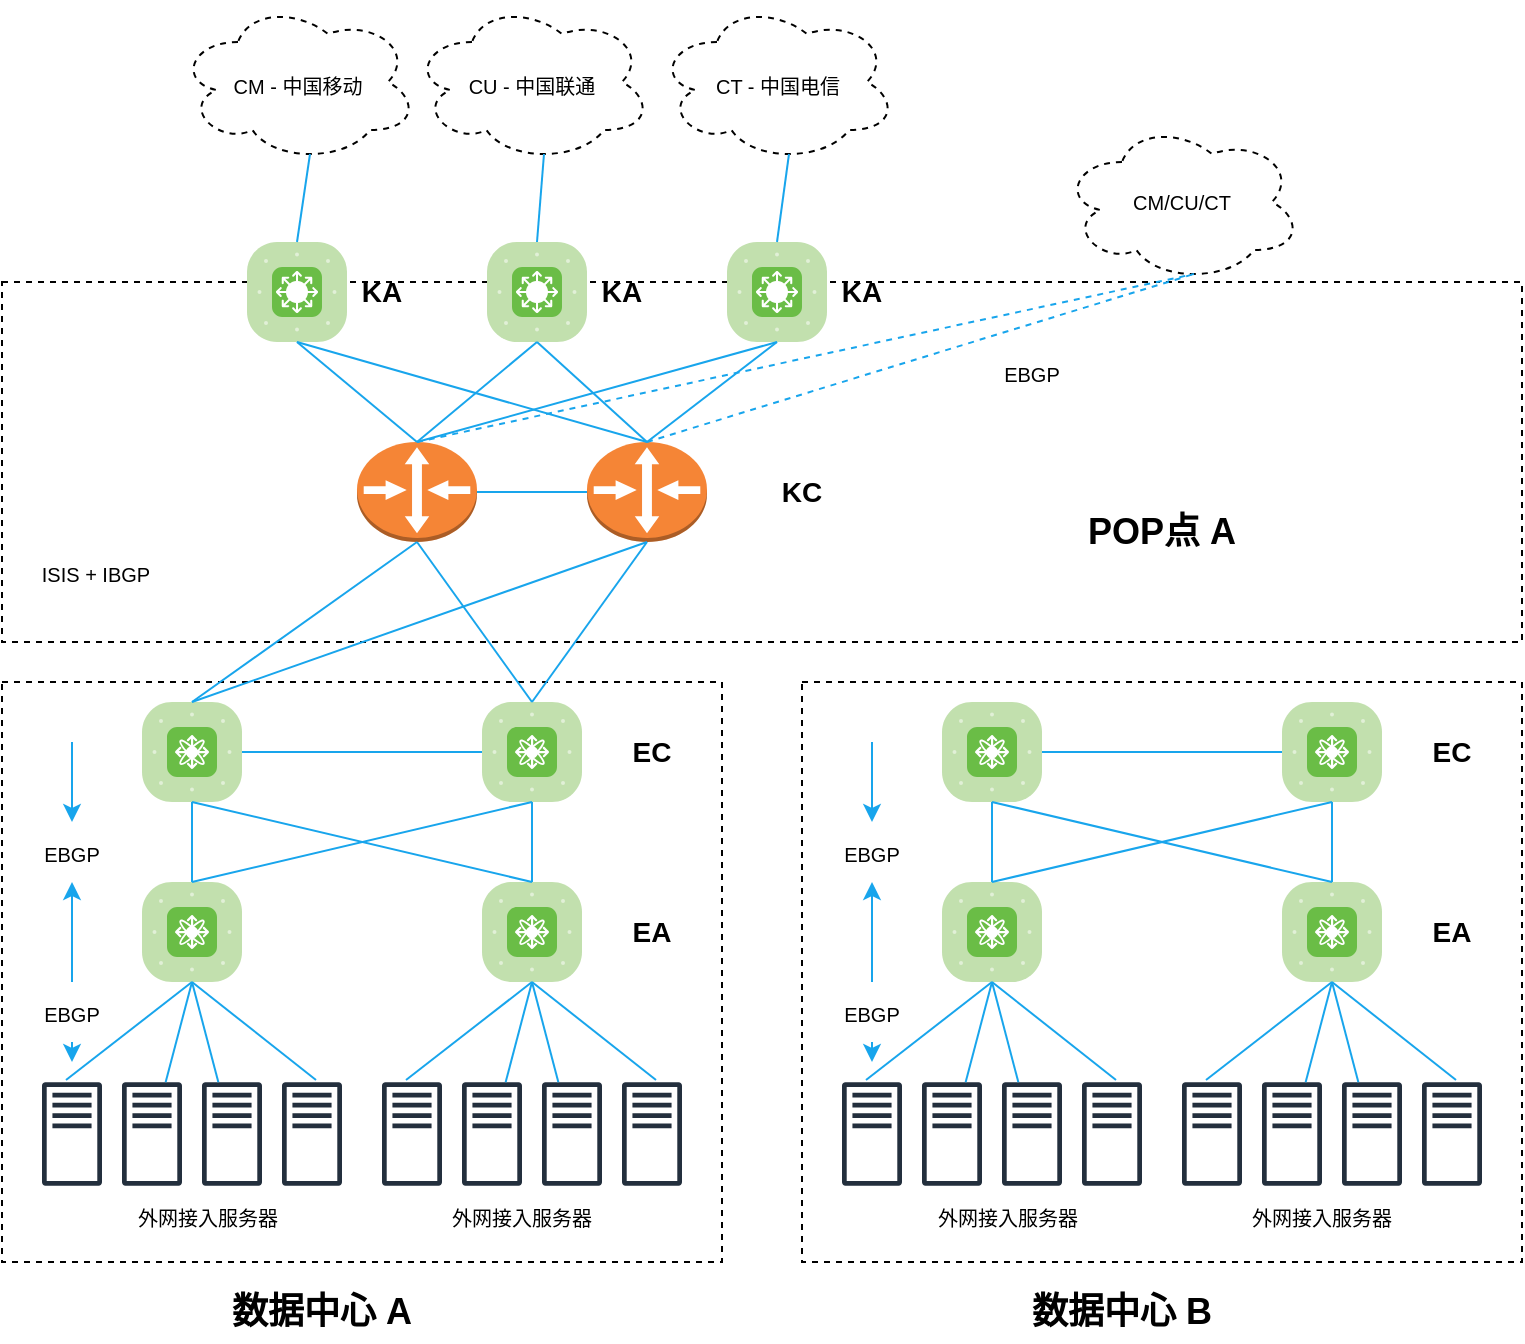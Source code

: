 <mxfile version="20.8.23" type="github">
  <diagram name="Page-1" id="CS2kTnC1TDAq6gJB8Jur">
    <mxGraphModel dx="1306" dy="836" grid="1" gridSize="10" guides="1" tooltips="1" connect="1" arrows="1" fold="1" page="1" pageScale="1" pageWidth="850" pageHeight="1100" math="0" shadow="0">
      <root>
        <mxCell id="0" />
        <mxCell id="1" parent="0" />
        <mxCell id="PsuF3TFHvDe8dG68Cayl-110" value="" style="rounded=0;whiteSpace=wrap;html=1;dashed=1;fontSize=18;" vertex="1" parent="1">
          <mxGeometry x="40" y="270" width="760" height="180" as="geometry" />
        </mxCell>
        <mxCell id="PsuF3TFHvDe8dG68Cayl-43" value="" style="rounded=0;whiteSpace=wrap;html=1;fontSize=14;dashed=1;" vertex="1" parent="1">
          <mxGeometry x="40" y="470" width="360" height="290" as="geometry" />
        </mxCell>
        <mxCell id="PsuF3TFHvDe8dG68Cayl-8" style="edgeStyle=orthogonalEdgeStyle;rounded=1;orthogonalLoop=1;jettySize=auto;html=1;exitX=0.5;exitY=1;exitDx=0;exitDy=0;strokeColor=#18a5ec;startArrow=none;startFill=0;endArrow=none;endFill=0;" edge="1" parent="1">
          <mxGeometry relative="1" as="geometry">
            <mxPoint x="140" y="610" as="sourcePoint" />
            <mxPoint x="140" y="610" as="targetPoint" />
          </mxGeometry>
        </mxCell>
        <mxCell id="PsuF3TFHvDe8dG68Cayl-11" value="" style="sketch=0;outlineConnect=0;fontColor=#232F3E;gradientColor=none;fillColor=#232F3D;strokeColor=none;dashed=0;verticalLabelPosition=bottom;verticalAlign=top;align=center;html=1;fontSize=12;fontStyle=0;aspect=fixed;pointerEvents=1;shape=mxgraph.aws4.traditional_server;" vertex="1" parent="1">
          <mxGeometry x="60" y="670" width="30" height="52" as="geometry" />
        </mxCell>
        <mxCell id="PsuF3TFHvDe8dG68Cayl-13" value="" style="sketch=0;outlineConnect=0;fontColor=#232F3E;gradientColor=none;fillColor=#232F3D;strokeColor=none;dashed=0;verticalLabelPosition=bottom;verticalAlign=top;align=center;html=1;fontSize=12;fontStyle=0;aspect=fixed;pointerEvents=1;shape=mxgraph.aws4.traditional_server;" vertex="1" parent="1">
          <mxGeometry x="100" y="670" width="30" height="52" as="geometry" />
        </mxCell>
        <mxCell id="PsuF3TFHvDe8dG68Cayl-16" value="" style="sketch=0;outlineConnect=0;fontColor=#232F3E;gradientColor=none;fillColor=#232F3D;strokeColor=none;dashed=0;verticalLabelPosition=bottom;verticalAlign=top;align=center;html=1;fontSize=12;fontStyle=0;aspect=fixed;pointerEvents=1;shape=mxgraph.aws4.traditional_server;" vertex="1" parent="1">
          <mxGeometry x="140" y="670" width="30" height="52" as="geometry" />
        </mxCell>
        <mxCell id="PsuF3TFHvDe8dG68Cayl-17" value="" style="sketch=0;outlineConnect=0;fontColor=#232F3E;gradientColor=none;fillColor=#232F3D;strokeColor=none;dashed=0;verticalLabelPosition=bottom;verticalAlign=top;align=center;html=1;fontSize=12;fontStyle=0;aspect=fixed;pointerEvents=1;shape=mxgraph.aws4.traditional_server;" vertex="1" parent="1">
          <mxGeometry x="180" y="670" width="30" height="52" as="geometry" />
        </mxCell>
        <mxCell id="PsuF3TFHvDe8dG68Cayl-18" value="" style="verticalLabelPosition=bottom;sketch=0;html=1;fillColor=#6ABD46;strokeColor=#ffffff;verticalAlign=top;align=center;points=[[0.085,0.085,0],[0.915,0.085,0],[0.915,0.915,0],[0.085,0.915,0],[0.25,0,0],[0.5,0,0],[0.75,0,0],[1,0.25,0],[1,0.5,0],[1,0.75,0],[0.75,1,0],[0.5,1,0],[0.25,1,0],[0,0.75,0],[0,0.5,0],[0,0.25,0]];pointerEvents=1;shape=mxgraph.cisco_safe.compositeIcon;bgIcon=mxgraph.cisco_safe.architecture.generic_appliance;resIcon=mxgraph.cisco_safe.architecture.fabric_switch;" vertex="1" parent="1">
          <mxGeometry x="110" y="570" width="50" height="50" as="geometry" />
        </mxCell>
        <mxCell id="PsuF3TFHvDe8dG68Cayl-20" value="" style="endArrow=none;html=1;rounded=0;strokeColor=#18a5ec;entryX=0.5;entryY=1;entryDx=0;entryDy=0;entryPerimeter=0;" edge="1" parent="1" source="PsuF3TFHvDe8dG68Cayl-13" target="PsuF3TFHvDe8dG68Cayl-18">
          <mxGeometry width="50" height="50" relative="1" as="geometry">
            <mxPoint x="70" y="990" as="sourcePoint" />
            <mxPoint x="120" y="940" as="targetPoint" />
          </mxGeometry>
        </mxCell>
        <mxCell id="PsuF3TFHvDe8dG68Cayl-21" value="" style="endArrow=none;html=1;rounded=0;strokeColor=#18a5ec;entryX=0.5;entryY=1;entryDx=0;entryDy=0;entryPerimeter=0;exitX=0.4;exitY=-0.021;exitDx=0;exitDy=0;exitPerimeter=0;" edge="1" parent="1" source="PsuF3TFHvDe8dG68Cayl-11" target="PsuF3TFHvDe8dG68Cayl-18">
          <mxGeometry width="50" height="50" relative="1" as="geometry">
            <mxPoint x="392" y="710" as="sourcePoint" />
            <mxPoint x="405" y="660" as="targetPoint" />
          </mxGeometry>
        </mxCell>
        <mxCell id="PsuF3TFHvDe8dG68Cayl-22" value="" style="endArrow=none;html=1;rounded=0;strokeColor=#18a5ec;entryX=0.5;entryY=1;entryDx=0;entryDy=0;entryPerimeter=0;" edge="1" parent="1" source="PsuF3TFHvDe8dG68Cayl-16" target="PsuF3TFHvDe8dG68Cayl-18">
          <mxGeometry width="50" height="50" relative="1" as="geometry">
            <mxPoint x="530" y="740" as="sourcePoint" />
            <mxPoint x="543" y="690" as="targetPoint" />
          </mxGeometry>
        </mxCell>
        <mxCell id="PsuF3TFHvDe8dG68Cayl-23" value="" style="endArrow=none;html=1;rounded=0;strokeColor=#18a5ec;entryX=0.5;entryY=1;entryDx=0;entryDy=0;entryPerimeter=0;exitX=0.567;exitY=-0.021;exitDx=0;exitDy=0;exitPerimeter=0;" edge="1" parent="1" source="PsuF3TFHvDe8dG68Cayl-17" target="PsuF3TFHvDe8dG68Cayl-18">
          <mxGeometry width="50" height="50" relative="1" as="geometry">
            <mxPoint x="590" y="772" as="sourcePoint" />
            <mxPoint x="603" y="722" as="targetPoint" />
          </mxGeometry>
        </mxCell>
        <mxCell id="PsuF3TFHvDe8dG68Cayl-24" style="edgeStyle=orthogonalEdgeStyle;rounded=1;orthogonalLoop=1;jettySize=auto;html=1;exitX=0.5;exitY=1;exitDx=0;exitDy=0;strokeColor=#18a5ec;startArrow=none;startFill=0;endArrow=none;endFill=0;" edge="1" parent="1">
          <mxGeometry relative="1" as="geometry">
            <mxPoint x="310" y="610" as="sourcePoint" />
            <mxPoint x="310" y="610" as="targetPoint" />
          </mxGeometry>
        </mxCell>
        <mxCell id="PsuF3TFHvDe8dG68Cayl-25" value="" style="sketch=0;outlineConnect=0;fontColor=#232F3E;gradientColor=none;fillColor=#232F3D;strokeColor=none;dashed=0;verticalLabelPosition=bottom;verticalAlign=top;align=center;html=1;fontSize=12;fontStyle=0;aspect=fixed;pointerEvents=1;shape=mxgraph.aws4.traditional_server;" vertex="1" parent="1">
          <mxGeometry x="230" y="670" width="30" height="52" as="geometry" />
        </mxCell>
        <mxCell id="PsuF3TFHvDe8dG68Cayl-26" value="" style="sketch=0;outlineConnect=0;fontColor=#232F3E;gradientColor=none;fillColor=#232F3D;strokeColor=none;dashed=0;verticalLabelPosition=bottom;verticalAlign=top;align=center;html=1;fontSize=12;fontStyle=0;aspect=fixed;pointerEvents=1;shape=mxgraph.aws4.traditional_server;" vertex="1" parent="1">
          <mxGeometry x="270" y="670" width="30" height="52" as="geometry" />
        </mxCell>
        <mxCell id="PsuF3TFHvDe8dG68Cayl-27" value="" style="sketch=0;outlineConnect=0;fontColor=#232F3E;gradientColor=none;fillColor=#232F3D;strokeColor=none;dashed=0;verticalLabelPosition=bottom;verticalAlign=top;align=center;html=1;fontSize=12;fontStyle=0;aspect=fixed;pointerEvents=1;shape=mxgraph.aws4.traditional_server;" vertex="1" parent="1">
          <mxGeometry x="310" y="670" width="30" height="52" as="geometry" />
        </mxCell>
        <mxCell id="PsuF3TFHvDe8dG68Cayl-28" value="" style="sketch=0;outlineConnect=0;fontColor=#232F3E;gradientColor=none;fillColor=#232F3D;strokeColor=none;dashed=0;verticalLabelPosition=bottom;verticalAlign=top;align=center;html=1;fontSize=12;fontStyle=0;aspect=fixed;pointerEvents=1;shape=mxgraph.aws4.traditional_server;" vertex="1" parent="1">
          <mxGeometry x="350" y="670" width="30" height="52" as="geometry" />
        </mxCell>
        <mxCell id="PsuF3TFHvDe8dG68Cayl-29" value="" style="verticalLabelPosition=bottom;sketch=0;html=1;fillColor=#6ABD46;strokeColor=#ffffff;verticalAlign=top;align=center;points=[[0.085,0.085,0],[0.915,0.085,0],[0.915,0.915,0],[0.085,0.915,0],[0.25,0,0],[0.5,0,0],[0.75,0,0],[1,0.25,0],[1,0.5,0],[1,0.75,0],[0.75,1,0],[0.5,1,0],[0.25,1,0],[0,0.75,0],[0,0.5,0],[0,0.25,0]];pointerEvents=1;shape=mxgraph.cisco_safe.compositeIcon;bgIcon=mxgraph.cisco_safe.architecture.generic_appliance;resIcon=mxgraph.cisco_safe.architecture.fabric_switch;" vertex="1" parent="1">
          <mxGeometry x="280" y="570" width="50" height="50" as="geometry" />
        </mxCell>
        <mxCell id="PsuF3TFHvDe8dG68Cayl-30" value="" style="endArrow=none;html=1;rounded=0;strokeColor=#18a5ec;entryX=0.5;entryY=1;entryDx=0;entryDy=0;entryPerimeter=0;" edge="1" parent="1" source="PsuF3TFHvDe8dG68Cayl-26" target="PsuF3TFHvDe8dG68Cayl-29">
          <mxGeometry width="50" height="50" relative="1" as="geometry">
            <mxPoint x="240" y="990" as="sourcePoint" />
            <mxPoint x="290" y="940" as="targetPoint" />
          </mxGeometry>
        </mxCell>
        <mxCell id="PsuF3TFHvDe8dG68Cayl-31" value="" style="endArrow=none;html=1;rounded=0;strokeColor=#18a5ec;entryX=0.5;entryY=1;entryDx=0;entryDy=0;entryPerimeter=0;exitX=0.4;exitY=-0.021;exitDx=0;exitDy=0;exitPerimeter=0;" edge="1" parent="1" source="PsuF3TFHvDe8dG68Cayl-25" target="PsuF3TFHvDe8dG68Cayl-29">
          <mxGeometry width="50" height="50" relative="1" as="geometry">
            <mxPoint x="562" y="710" as="sourcePoint" />
            <mxPoint x="575" y="660" as="targetPoint" />
          </mxGeometry>
        </mxCell>
        <mxCell id="PsuF3TFHvDe8dG68Cayl-32" value="" style="endArrow=none;html=1;rounded=0;strokeColor=#18a5ec;entryX=0.5;entryY=1;entryDx=0;entryDy=0;entryPerimeter=0;" edge="1" parent="1" source="PsuF3TFHvDe8dG68Cayl-27" target="PsuF3TFHvDe8dG68Cayl-29">
          <mxGeometry width="50" height="50" relative="1" as="geometry">
            <mxPoint x="700" y="740" as="sourcePoint" />
            <mxPoint x="713" y="690" as="targetPoint" />
          </mxGeometry>
        </mxCell>
        <mxCell id="PsuF3TFHvDe8dG68Cayl-33" value="" style="endArrow=none;html=1;rounded=0;strokeColor=#18a5ec;entryX=0.5;entryY=1;entryDx=0;entryDy=0;entryPerimeter=0;exitX=0.567;exitY=-0.021;exitDx=0;exitDy=0;exitPerimeter=0;" edge="1" parent="1" source="PsuF3TFHvDe8dG68Cayl-28" target="PsuF3TFHvDe8dG68Cayl-29">
          <mxGeometry width="50" height="50" relative="1" as="geometry">
            <mxPoint x="760" y="772" as="sourcePoint" />
            <mxPoint x="773" y="722" as="targetPoint" />
          </mxGeometry>
        </mxCell>
        <mxCell id="PsuF3TFHvDe8dG68Cayl-34" value="&lt;b&gt;&lt;font style=&quot;font-size: 14px;&quot;&gt;EA&lt;/font&gt;&lt;/b&gt;" style="text;html=1;strokeColor=none;fillColor=none;align=center;verticalAlign=middle;whiteSpace=wrap;rounded=0;" vertex="1" parent="1">
          <mxGeometry x="335" y="580" width="60" height="30" as="geometry" />
        </mxCell>
        <mxCell id="PsuF3TFHvDe8dG68Cayl-35" value="" style="verticalLabelPosition=bottom;sketch=0;html=1;fillColor=#6ABD46;strokeColor=#ffffff;verticalAlign=top;align=center;points=[[0.085,0.085,0],[0.915,0.085,0],[0.915,0.915,0],[0.085,0.915,0],[0.25,0,0],[0.5,0,0],[0.75,0,0],[1,0.25,0],[1,0.5,0],[1,0.75,0],[0.75,1,0],[0.5,1,0],[0.25,1,0],[0,0.75,0],[0,0.5,0],[0,0.25,0]];pointerEvents=1;shape=mxgraph.cisco_safe.compositeIcon;bgIcon=mxgraph.cisco_safe.architecture.generic_appliance;resIcon=mxgraph.cisco_safe.architecture.fabric_switch;" vertex="1" parent="1">
          <mxGeometry x="110" y="480" width="50" height="50" as="geometry" />
        </mxCell>
        <mxCell id="PsuF3TFHvDe8dG68Cayl-36" value="" style="verticalLabelPosition=bottom;sketch=0;html=1;fillColor=#6ABD46;strokeColor=#ffffff;verticalAlign=top;align=center;points=[[0.085,0.085,0],[0.915,0.085,0],[0.915,0.915,0],[0.085,0.915,0],[0.25,0,0],[0.5,0,0],[0.75,0,0],[1,0.25,0],[1,0.5,0],[1,0.75,0],[0.75,1,0],[0.5,1,0],[0.25,1,0],[0,0.75,0],[0,0.5,0],[0,0.25,0]];pointerEvents=1;shape=mxgraph.cisco_safe.compositeIcon;bgIcon=mxgraph.cisco_safe.architecture.generic_appliance;resIcon=mxgraph.cisco_safe.architecture.fabric_switch;" vertex="1" parent="1">
          <mxGeometry x="280" y="480" width="50" height="50" as="geometry" />
        </mxCell>
        <mxCell id="PsuF3TFHvDe8dG68Cayl-37" value="&lt;b&gt;&lt;font style=&quot;font-size: 14px;&quot;&gt;EC&lt;/font&gt;&lt;/b&gt;" style="text;html=1;strokeColor=none;fillColor=none;align=center;verticalAlign=middle;whiteSpace=wrap;rounded=0;" vertex="1" parent="1">
          <mxGeometry x="335" y="490" width="60" height="30" as="geometry" />
        </mxCell>
        <mxCell id="PsuF3TFHvDe8dG68Cayl-38" value="" style="endArrow=none;html=1;rounded=0;strokeColor=#18a5ec;entryX=0.5;entryY=1;entryDx=0;entryDy=0;entryPerimeter=0;exitX=0.5;exitY=0;exitDx=0;exitDy=0;exitPerimeter=0;" edge="1" parent="1" source="PsuF3TFHvDe8dG68Cayl-29" target="PsuF3TFHvDe8dG68Cayl-35">
          <mxGeometry width="50" height="50" relative="1" as="geometry">
            <mxPoint x="280" y="1019" as="sourcePoint" />
            <mxPoint x="343" y="970" as="targetPoint" />
          </mxGeometry>
        </mxCell>
        <mxCell id="PsuF3TFHvDe8dG68Cayl-39" value="" style="endArrow=none;html=1;rounded=0;strokeColor=#18a5ec;entryX=0.5;entryY=1;entryDx=0;entryDy=0;entryPerimeter=0;exitX=0.5;exitY=0;exitDx=0;exitDy=0;exitPerimeter=0;" edge="1" parent="1" source="PsuF3TFHvDe8dG68Cayl-18" target="PsuF3TFHvDe8dG68Cayl-35">
          <mxGeometry width="50" height="50" relative="1" as="geometry">
            <mxPoint x="290" y="1029" as="sourcePoint" />
            <mxPoint x="353" y="980" as="targetPoint" />
          </mxGeometry>
        </mxCell>
        <mxCell id="PsuF3TFHvDe8dG68Cayl-40" value="" style="endArrow=none;html=1;rounded=0;strokeColor=#18a5ec;entryX=0.5;entryY=1;entryDx=0;entryDy=0;entryPerimeter=0;exitX=0.5;exitY=0;exitDx=0;exitDy=0;exitPerimeter=0;" edge="1" parent="1" source="PsuF3TFHvDe8dG68Cayl-18" target="PsuF3TFHvDe8dG68Cayl-36">
          <mxGeometry width="50" height="50" relative="1" as="geometry">
            <mxPoint x="300" y="1039" as="sourcePoint" />
            <mxPoint x="363" y="990" as="targetPoint" />
          </mxGeometry>
        </mxCell>
        <mxCell id="PsuF3TFHvDe8dG68Cayl-41" value="" style="endArrow=none;html=1;rounded=0;strokeColor=#18a5ec;entryX=0.5;entryY=1;entryDx=0;entryDy=0;entryPerimeter=0;" edge="1" parent="1" target="PsuF3TFHvDe8dG68Cayl-36">
          <mxGeometry width="50" height="50" relative="1" as="geometry">
            <mxPoint x="305" y="570" as="sourcePoint" />
            <mxPoint x="373" y="1000" as="targetPoint" />
          </mxGeometry>
        </mxCell>
        <mxCell id="PsuF3TFHvDe8dG68Cayl-42" value="" style="endArrow=none;html=1;rounded=0;strokeColor=#18a5ec;entryX=1;entryY=0.5;entryDx=0;entryDy=0;entryPerimeter=0;exitX=0;exitY=0.5;exitDx=0;exitDy=0;exitPerimeter=0;" edge="1" parent="1" source="PsuF3TFHvDe8dG68Cayl-36" target="PsuF3TFHvDe8dG68Cayl-35">
          <mxGeometry width="50" height="50" relative="1" as="geometry">
            <mxPoint x="320" y="1059" as="sourcePoint" />
            <mxPoint x="383" y="1010" as="targetPoint" />
          </mxGeometry>
        </mxCell>
        <mxCell id="PsuF3TFHvDe8dG68Cayl-44" value="&lt;font style=&quot;font-size: 10px;&quot;&gt;EBGP&lt;/font&gt;" style="text;html=1;strokeColor=none;fillColor=none;align=center;verticalAlign=middle;whiteSpace=wrap;rounded=0;fontSize=14;" vertex="1" parent="1">
          <mxGeometry x="50" y="620" width="50" height="30" as="geometry" />
        </mxCell>
        <mxCell id="PsuF3TFHvDe8dG68Cayl-45" value="&lt;font style=&quot;font-size: 10px;&quot;&gt;EBGP&lt;/font&gt;" style="text;html=1;strokeColor=none;fillColor=none;align=center;verticalAlign=middle;whiteSpace=wrap;rounded=0;fontSize=14;" vertex="1" parent="1">
          <mxGeometry x="50" y="540" width="50" height="30" as="geometry" />
        </mxCell>
        <mxCell id="PsuF3TFHvDe8dG68Cayl-46" value="" style="endArrow=classic;html=1;rounded=0;strokeColor=#18a5ec;fontSize=10;entryX=0.5;entryY=1;entryDx=0;entryDy=0;exitX=0.5;exitY=0;exitDx=0;exitDy=0;" edge="1" parent="1" source="PsuF3TFHvDe8dG68Cayl-44" target="PsuF3TFHvDe8dG68Cayl-45">
          <mxGeometry width="50" height="50" relative="1" as="geometry">
            <mxPoint x="75" y="610" as="sourcePoint" />
            <mxPoint x="120" y="960" as="targetPoint" />
          </mxGeometry>
        </mxCell>
        <mxCell id="PsuF3TFHvDe8dG68Cayl-47" value="" style="endArrow=classic;html=1;rounded=0;strokeColor=#18a5ec;fontSize=10;entryX=0.5;entryY=0;entryDx=0;entryDy=0;" edge="1" parent="1" target="PsuF3TFHvDe8dG68Cayl-45">
          <mxGeometry width="50" height="50" relative="1" as="geometry">
            <mxPoint x="75" y="500" as="sourcePoint" />
            <mxPoint x="230" y="970" as="targetPoint" />
          </mxGeometry>
        </mxCell>
        <mxCell id="PsuF3TFHvDe8dG68Cayl-48" value="" style="endArrow=classic;html=1;rounded=0;strokeColor=#18a5ec;fontSize=10;exitX=0.5;exitY=1;exitDx=0;exitDy=0;" edge="1" parent="1" source="PsuF3TFHvDe8dG68Cayl-44">
          <mxGeometry width="50" height="50" relative="1" as="geometry">
            <mxPoint x="70" y="1060" as="sourcePoint" />
            <mxPoint x="75" y="660" as="targetPoint" />
          </mxGeometry>
        </mxCell>
        <mxCell id="PsuF3TFHvDe8dG68Cayl-50" value="&lt;b&gt;&lt;font style=&quot;font-size: 18px;&quot;&gt;数据中心 A&lt;/font&gt;&lt;/b&gt;" style="text;html=1;strokeColor=none;fillColor=none;align=center;verticalAlign=middle;whiteSpace=wrap;rounded=0;fontSize=10;" vertex="1" parent="1">
          <mxGeometry x="130" y="770" width="140" height="30" as="geometry" />
        </mxCell>
        <mxCell id="PsuF3TFHvDe8dG68Cayl-51" value="&lt;span style=&quot;font-size: 10px;&quot;&gt;外网接入服务器&lt;/span&gt;" style="text;html=1;strokeColor=none;fillColor=none;align=center;verticalAlign=middle;whiteSpace=wrap;rounded=0;fontSize=14;" vertex="1" parent="1">
          <mxGeometry x="102.5" y="722" width="80" height="30" as="geometry" />
        </mxCell>
        <mxCell id="PsuF3TFHvDe8dG68Cayl-52" value="&lt;span style=&quot;font-size: 10px;&quot;&gt;外网接入服务器&lt;/span&gt;" style="text;html=1;strokeColor=none;fillColor=none;align=center;verticalAlign=middle;whiteSpace=wrap;rounded=0;fontSize=14;" vertex="1" parent="1">
          <mxGeometry x="260" y="722" width="80" height="30" as="geometry" />
        </mxCell>
        <mxCell id="PsuF3TFHvDe8dG68Cayl-53" value="" style="rounded=0;whiteSpace=wrap;html=1;fontSize=14;dashed=1;" vertex="1" parent="1">
          <mxGeometry x="440" y="470" width="360" height="290" as="geometry" />
        </mxCell>
        <mxCell id="PsuF3TFHvDe8dG68Cayl-54" style="edgeStyle=orthogonalEdgeStyle;rounded=1;orthogonalLoop=1;jettySize=auto;html=1;exitX=0.5;exitY=1;exitDx=0;exitDy=0;strokeColor=#18a5ec;startArrow=none;startFill=0;endArrow=none;endFill=0;" edge="1" parent="1">
          <mxGeometry relative="1" as="geometry">
            <mxPoint x="540" y="610" as="sourcePoint" />
            <mxPoint x="540" y="610" as="targetPoint" />
          </mxGeometry>
        </mxCell>
        <mxCell id="PsuF3TFHvDe8dG68Cayl-55" value="" style="sketch=0;outlineConnect=0;fontColor=#232F3E;gradientColor=none;fillColor=#232F3D;strokeColor=none;dashed=0;verticalLabelPosition=bottom;verticalAlign=top;align=center;html=1;fontSize=12;fontStyle=0;aspect=fixed;pointerEvents=1;shape=mxgraph.aws4.traditional_server;" vertex="1" parent="1">
          <mxGeometry x="460" y="670" width="30" height="52" as="geometry" />
        </mxCell>
        <mxCell id="PsuF3TFHvDe8dG68Cayl-56" value="" style="sketch=0;outlineConnect=0;fontColor=#232F3E;gradientColor=none;fillColor=#232F3D;strokeColor=none;dashed=0;verticalLabelPosition=bottom;verticalAlign=top;align=center;html=1;fontSize=12;fontStyle=0;aspect=fixed;pointerEvents=1;shape=mxgraph.aws4.traditional_server;" vertex="1" parent="1">
          <mxGeometry x="500" y="670" width="30" height="52" as="geometry" />
        </mxCell>
        <mxCell id="PsuF3TFHvDe8dG68Cayl-57" value="" style="sketch=0;outlineConnect=0;fontColor=#232F3E;gradientColor=none;fillColor=#232F3D;strokeColor=none;dashed=0;verticalLabelPosition=bottom;verticalAlign=top;align=center;html=1;fontSize=12;fontStyle=0;aspect=fixed;pointerEvents=1;shape=mxgraph.aws4.traditional_server;" vertex="1" parent="1">
          <mxGeometry x="540" y="670" width="30" height="52" as="geometry" />
        </mxCell>
        <mxCell id="PsuF3TFHvDe8dG68Cayl-58" value="" style="sketch=0;outlineConnect=0;fontColor=#232F3E;gradientColor=none;fillColor=#232F3D;strokeColor=none;dashed=0;verticalLabelPosition=bottom;verticalAlign=top;align=center;html=1;fontSize=12;fontStyle=0;aspect=fixed;pointerEvents=1;shape=mxgraph.aws4.traditional_server;" vertex="1" parent="1">
          <mxGeometry x="580" y="670" width="30" height="52" as="geometry" />
        </mxCell>
        <mxCell id="PsuF3TFHvDe8dG68Cayl-59" value="" style="verticalLabelPosition=bottom;sketch=0;html=1;fillColor=#6ABD46;strokeColor=#ffffff;verticalAlign=top;align=center;points=[[0.085,0.085,0],[0.915,0.085,0],[0.915,0.915,0],[0.085,0.915,0],[0.25,0,0],[0.5,0,0],[0.75,0,0],[1,0.25,0],[1,0.5,0],[1,0.75,0],[0.75,1,0],[0.5,1,0],[0.25,1,0],[0,0.75,0],[0,0.5,0],[0,0.25,0]];pointerEvents=1;shape=mxgraph.cisco_safe.compositeIcon;bgIcon=mxgraph.cisco_safe.architecture.generic_appliance;resIcon=mxgraph.cisco_safe.architecture.fabric_switch;" vertex="1" parent="1">
          <mxGeometry x="510" y="570" width="50" height="50" as="geometry" />
        </mxCell>
        <mxCell id="PsuF3TFHvDe8dG68Cayl-60" value="" style="endArrow=none;html=1;rounded=0;strokeColor=#18a5ec;entryX=0.5;entryY=1;entryDx=0;entryDy=0;entryPerimeter=0;" edge="1" parent="1" source="PsuF3TFHvDe8dG68Cayl-56" target="PsuF3TFHvDe8dG68Cayl-59">
          <mxGeometry width="50" height="50" relative="1" as="geometry">
            <mxPoint x="470" y="990" as="sourcePoint" />
            <mxPoint x="520" y="940" as="targetPoint" />
          </mxGeometry>
        </mxCell>
        <mxCell id="PsuF3TFHvDe8dG68Cayl-61" value="" style="endArrow=none;html=1;rounded=0;strokeColor=#18a5ec;entryX=0.5;entryY=1;entryDx=0;entryDy=0;entryPerimeter=0;exitX=0.4;exitY=-0.021;exitDx=0;exitDy=0;exitPerimeter=0;" edge="1" parent="1" source="PsuF3TFHvDe8dG68Cayl-55" target="PsuF3TFHvDe8dG68Cayl-59">
          <mxGeometry width="50" height="50" relative="1" as="geometry">
            <mxPoint x="792" y="710" as="sourcePoint" />
            <mxPoint x="805" y="660" as="targetPoint" />
          </mxGeometry>
        </mxCell>
        <mxCell id="PsuF3TFHvDe8dG68Cayl-62" value="" style="endArrow=none;html=1;rounded=0;strokeColor=#18a5ec;entryX=0.5;entryY=1;entryDx=0;entryDy=0;entryPerimeter=0;" edge="1" parent="1" source="PsuF3TFHvDe8dG68Cayl-57" target="PsuF3TFHvDe8dG68Cayl-59">
          <mxGeometry width="50" height="50" relative="1" as="geometry">
            <mxPoint x="930" y="740" as="sourcePoint" />
            <mxPoint x="943" y="690" as="targetPoint" />
          </mxGeometry>
        </mxCell>
        <mxCell id="PsuF3TFHvDe8dG68Cayl-63" value="" style="endArrow=none;html=1;rounded=0;strokeColor=#18a5ec;entryX=0.5;entryY=1;entryDx=0;entryDy=0;entryPerimeter=0;exitX=0.567;exitY=-0.021;exitDx=0;exitDy=0;exitPerimeter=0;" edge="1" parent="1" source="PsuF3TFHvDe8dG68Cayl-58" target="PsuF3TFHvDe8dG68Cayl-59">
          <mxGeometry width="50" height="50" relative="1" as="geometry">
            <mxPoint x="990" y="772" as="sourcePoint" />
            <mxPoint x="1003" y="722" as="targetPoint" />
          </mxGeometry>
        </mxCell>
        <mxCell id="PsuF3TFHvDe8dG68Cayl-64" style="edgeStyle=orthogonalEdgeStyle;rounded=1;orthogonalLoop=1;jettySize=auto;html=1;exitX=0.5;exitY=1;exitDx=0;exitDy=0;strokeColor=#18a5ec;startArrow=none;startFill=0;endArrow=none;endFill=0;" edge="1" parent="1">
          <mxGeometry relative="1" as="geometry">
            <mxPoint x="710" y="610" as="sourcePoint" />
            <mxPoint x="710" y="610" as="targetPoint" />
          </mxGeometry>
        </mxCell>
        <mxCell id="PsuF3TFHvDe8dG68Cayl-65" value="" style="sketch=0;outlineConnect=0;fontColor=#232F3E;gradientColor=none;fillColor=#232F3D;strokeColor=none;dashed=0;verticalLabelPosition=bottom;verticalAlign=top;align=center;html=1;fontSize=12;fontStyle=0;aspect=fixed;pointerEvents=1;shape=mxgraph.aws4.traditional_server;" vertex="1" parent="1">
          <mxGeometry x="630" y="670" width="30" height="52" as="geometry" />
        </mxCell>
        <mxCell id="PsuF3TFHvDe8dG68Cayl-66" value="" style="sketch=0;outlineConnect=0;fontColor=#232F3E;gradientColor=none;fillColor=#232F3D;strokeColor=none;dashed=0;verticalLabelPosition=bottom;verticalAlign=top;align=center;html=1;fontSize=12;fontStyle=0;aspect=fixed;pointerEvents=1;shape=mxgraph.aws4.traditional_server;" vertex="1" parent="1">
          <mxGeometry x="670" y="670" width="30" height="52" as="geometry" />
        </mxCell>
        <mxCell id="PsuF3TFHvDe8dG68Cayl-67" value="" style="sketch=0;outlineConnect=0;fontColor=#232F3E;gradientColor=none;fillColor=#232F3D;strokeColor=none;dashed=0;verticalLabelPosition=bottom;verticalAlign=top;align=center;html=1;fontSize=12;fontStyle=0;aspect=fixed;pointerEvents=1;shape=mxgraph.aws4.traditional_server;" vertex="1" parent="1">
          <mxGeometry x="710" y="670" width="30" height="52" as="geometry" />
        </mxCell>
        <mxCell id="PsuF3TFHvDe8dG68Cayl-68" value="" style="sketch=0;outlineConnect=0;fontColor=#232F3E;gradientColor=none;fillColor=#232F3D;strokeColor=none;dashed=0;verticalLabelPosition=bottom;verticalAlign=top;align=center;html=1;fontSize=12;fontStyle=0;aspect=fixed;pointerEvents=1;shape=mxgraph.aws4.traditional_server;" vertex="1" parent="1">
          <mxGeometry x="750" y="670" width="30" height="52" as="geometry" />
        </mxCell>
        <mxCell id="PsuF3TFHvDe8dG68Cayl-69" value="" style="verticalLabelPosition=bottom;sketch=0;html=1;fillColor=#6ABD46;strokeColor=#ffffff;verticalAlign=top;align=center;points=[[0.085,0.085,0],[0.915,0.085,0],[0.915,0.915,0],[0.085,0.915,0],[0.25,0,0],[0.5,0,0],[0.75,0,0],[1,0.25,0],[1,0.5,0],[1,0.75,0],[0.75,1,0],[0.5,1,0],[0.25,1,0],[0,0.75,0],[0,0.5,0],[0,0.25,0]];pointerEvents=1;shape=mxgraph.cisco_safe.compositeIcon;bgIcon=mxgraph.cisco_safe.architecture.generic_appliance;resIcon=mxgraph.cisco_safe.architecture.fabric_switch;" vertex="1" parent="1">
          <mxGeometry x="680" y="570" width="50" height="50" as="geometry" />
        </mxCell>
        <mxCell id="PsuF3TFHvDe8dG68Cayl-70" value="" style="endArrow=none;html=1;rounded=0;strokeColor=#18a5ec;entryX=0.5;entryY=1;entryDx=0;entryDy=0;entryPerimeter=0;" edge="1" parent="1" source="PsuF3TFHvDe8dG68Cayl-66" target="PsuF3TFHvDe8dG68Cayl-69">
          <mxGeometry width="50" height="50" relative="1" as="geometry">
            <mxPoint x="640" y="990" as="sourcePoint" />
            <mxPoint x="690" y="940" as="targetPoint" />
          </mxGeometry>
        </mxCell>
        <mxCell id="PsuF3TFHvDe8dG68Cayl-71" value="" style="endArrow=none;html=1;rounded=0;strokeColor=#18a5ec;entryX=0.5;entryY=1;entryDx=0;entryDy=0;entryPerimeter=0;exitX=0.4;exitY=-0.021;exitDx=0;exitDy=0;exitPerimeter=0;" edge="1" parent="1" source="PsuF3TFHvDe8dG68Cayl-65" target="PsuF3TFHvDe8dG68Cayl-69">
          <mxGeometry width="50" height="50" relative="1" as="geometry">
            <mxPoint x="962" y="710" as="sourcePoint" />
            <mxPoint x="975" y="660" as="targetPoint" />
          </mxGeometry>
        </mxCell>
        <mxCell id="PsuF3TFHvDe8dG68Cayl-72" value="" style="endArrow=none;html=1;rounded=0;strokeColor=#18a5ec;entryX=0.5;entryY=1;entryDx=0;entryDy=0;entryPerimeter=0;" edge="1" parent="1" source="PsuF3TFHvDe8dG68Cayl-67" target="PsuF3TFHvDe8dG68Cayl-69">
          <mxGeometry width="50" height="50" relative="1" as="geometry">
            <mxPoint x="1100" y="740" as="sourcePoint" />
            <mxPoint x="1113" y="690" as="targetPoint" />
          </mxGeometry>
        </mxCell>
        <mxCell id="PsuF3TFHvDe8dG68Cayl-73" value="" style="endArrow=none;html=1;rounded=0;strokeColor=#18a5ec;entryX=0.5;entryY=1;entryDx=0;entryDy=0;entryPerimeter=0;exitX=0.567;exitY=-0.021;exitDx=0;exitDy=0;exitPerimeter=0;" edge="1" parent="1" source="PsuF3TFHvDe8dG68Cayl-68" target="PsuF3TFHvDe8dG68Cayl-69">
          <mxGeometry width="50" height="50" relative="1" as="geometry">
            <mxPoint x="1160" y="772" as="sourcePoint" />
            <mxPoint x="1173" y="722" as="targetPoint" />
          </mxGeometry>
        </mxCell>
        <mxCell id="PsuF3TFHvDe8dG68Cayl-74" value="&lt;b&gt;&lt;font style=&quot;font-size: 14px;&quot;&gt;EA&lt;/font&gt;&lt;/b&gt;" style="text;html=1;strokeColor=none;fillColor=none;align=center;verticalAlign=middle;whiteSpace=wrap;rounded=0;" vertex="1" parent="1">
          <mxGeometry x="735" y="580" width="60" height="30" as="geometry" />
        </mxCell>
        <mxCell id="PsuF3TFHvDe8dG68Cayl-75" value="" style="verticalLabelPosition=bottom;sketch=0;html=1;fillColor=#6ABD46;strokeColor=#ffffff;verticalAlign=top;align=center;points=[[0.085,0.085,0],[0.915,0.085,0],[0.915,0.915,0],[0.085,0.915,0],[0.25,0,0],[0.5,0,0],[0.75,0,0],[1,0.25,0],[1,0.5,0],[1,0.75,0],[0.75,1,0],[0.5,1,0],[0.25,1,0],[0,0.75,0],[0,0.5,0],[0,0.25,0]];pointerEvents=1;shape=mxgraph.cisco_safe.compositeIcon;bgIcon=mxgraph.cisco_safe.architecture.generic_appliance;resIcon=mxgraph.cisco_safe.architecture.fabric_switch;" vertex="1" parent="1">
          <mxGeometry x="510" y="480" width="50" height="50" as="geometry" />
        </mxCell>
        <mxCell id="PsuF3TFHvDe8dG68Cayl-76" value="" style="verticalLabelPosition=bottom;sketch=0;html=1;fillColor=#6ABD46;strokeColor=#ffffff;verticalAlign=top;align=center;points=[[0.085,0.085,0],[0.915,0.085,0],[0.915,0.915,0],[0.085,0.915,0],[0.25,0,0],[0.5,0,0],[0.75,0,0],[1,0.25,0],[1,0.5,0],[1,0.75,0],[0.75,1,0],[0.5,1,0],[0.25,1,0],[0,0.75,0],[0,0.5,0],[0,0.25,0]];pointerEvents=1;shape=mxgraph.cisco_safe.compositeIcon;bgIcon=mxgraph.cisco_safe.architecture.generic_appliance;resIcon=mxgraph.cisco_safe.architecture.fabric_switch;" vertex="1" parent="1">
          <mxGeometry x="680" y="480" width="50" height="50" as="geometry" />
        </mxCell>
        <mxCell id="PsuF3TFHvDe8dG68Cayl-77" value="&lt;b&gt;&lt;font style=&quot;font-size: 14px;&quot;&gt;EC&lt;/font&gt;&lt;/b&gt;" style="text;html=1;strokeColor=none;fillColor=none;align=center;verticalAlign=middle;whiteSpace=wrap;rounded=0;" vertex="1" parent="1">
          <mxGeometry x="735" y="490" width="60" height="30" as="geometry" />
        </mxCell>
        <mxCell id="PsuF3TFHvDe8dG68Cayl-78" value="" style="endArrow=none;html=1;rounded=0;strokeColor=#18a5ec;entryX=0.5;entryY=1;entryDx=0;entryDy=0;entryPerimeter=0;exitX=0.5;exitY=0;exitDx=0;exitDy=0;exitPerimeter=0;" edge="1" parent="1" source="PsuF3TFHvDe8dG68Cayl-69" target="PsuF3TFHvDe8dG68Cayl-75">
          <mxGeometry width="50" height="50" relative="1" as="geometry">
            <mxPoint x="680" y="1019" as="sourcePoint" />
            <mxPoint x="743" y="970" as="targetPoint" />
          </mxGeometry>
        </mxCell>
        <mxCell id="PsuF3TFHvDe8dG68Cayl-79" value="" style="endArrow=none;html=1;rounded=0;strokeColor=#18a5ec;entryX=0.5;entryY=1;entryDx=0;entryDy=0;entryPerimeter=0;exitX=0.5;exitY=0;exitDx=0;exitDy=0;exitPerimeter=0;" edge="1" parent="1" source="PsuF3TFHvDe8dG68Cayl-59" target="PsuF3TFHvDe8dG68Cayl-75">
          <mxGeometry width="50" height="50" relative="1" as="geometry">
            <mxPoint x="690" y="1029" as="sourcePoint" />
            <mxPoint x="753" y="980" as="targetPoint" />
          </mxGeometry>
        </mxCell>
        <mxCell id="PsuF3TFHvDe8dG68Cayl-80" value="" style="endArrow=none;html=1;rounded=0;strokeColor=#18a5ec;entryX=0.5;entryY=1;entryDx=0;entryDy=0;entryPerimeter=0;exitX=0.5;exitY=0;exitDx=0;exitDy=0;exitPerimeter=0;" edge="1" parent="1" source="PsuF3TFHvDe8dG68Cayl-59" target="PsuF3TFHvDe8dG68Cayl-76">
          <mxGeometry width="50" height="50" relative="1" as="geometry">
            <mxPoint x="700" y="1039" as="sourcePoint" />
            <mxPoint x="763" y="990" as="targetPoint" />
          </mxGeometry>
        </mxCell>
        <mxCell id="PsuF3TFHvDe8dG68Cayl-81" value="" style="endArrow=none;html=1;rounded=0;strokeColor=#18a5ec;entryX=0.5;entryY=1;entryDx=0;entryDy=0;entryPerimeter=0;" edge="1" parent="1" target="PsuF3TFHvDe8dG68Cayl-76">
          <mxGeometry width="50" height="50" relative="1" as="geometry">
            <mxPoint x="705" y="570" as="sourcePoint" />
            <mxPoint x="773" y="1000" as="targetPoint" />
          </mxGeometry>
        </mxCell>
        <mxCell id="PsuF3TFHvDe8dG68Cayl-82" value="" style="endArrow=none;html=1;rounded=0;strokeColor=#18a5ec;entryX=1;entryY=0.5;entryDx=0;entryDy=0;entryPerimeter=0;exitX=0;exitY=0.5;exitDx=0;exitDy=0;exitPerimeter=0;" edge="1" parent="1" source="PsuF3TFHvDe8dG68Cayl-76" target="PsuF3TFHvDe8dG68Cayl-75">
          <mxGeometry width="50" height="50" relative="1" as="geometry">
            <mxPoint x="720" y="1059" as="sourcePoint" />
            <mxPoint x="783" y="1010" as="targetPoint" />
          </mxGeometry>
        </mxCell>
        <mxCell id="PsuF3TFHvDe8dG68Cayl-83" value="&lt;font style=&quot;font-size: 10px;&quot;&gt;EBGP&lt;/font&gt;" style="text;html=1;strokeColor=none;fillColor=none;align=center;verticalAlign=middle;whiteSpace=wrap;rounded=0;fontSize=14;" vertex="1" parent="1">
          <mxGeometry x="450" y="620" width="50" height="30" as="geometry" />
        </mxCell>
        <mxCell id="PsuF3TFHvDe8dG68Cayl-84" value="&lt;font style=&quot;font-size: 10px;&quot;&gt;EBGP&lt;/font&gt;" style="text;html=1;strokeColor=none;fillColor=none;align=center;verticalAlign=middle;whiteSpace=wrap;rounded=0;fontSize=14;" vertex="1" parent="1">
          <mxGeometry x="450" y="540" width="50" height="30" as="geometry" />
        </mxCell>
        <mxCell id="PsuF3TFHvDe8dG68Cayl-85" value="" style="endArrow=classic;html=1;rounded=0;strokeColor=#18a5ec;fontSize=10;entryX=0.5;entryY=1;entryDx=0;entryDy=0;exitX=0.5;exitY=0;exitDx=0;exitDy=0;" edge="1" parent="1" source="PsuF3TFHvDe8dG68Cayl-83" target="PsuF3TFHvDe8dG68Cayl-84">
          <mxGeometry width="50" height="50" relative="1" as="geometry">
            <mxPoint x="475" y="610" as="sourcePoint" />
            <mxPoint x="520" y="960" as="targetPoint" />
          </mxGeometry>
        </mxCell>
        <mxCell id="PsuF3TFHvDe8dG68Cayl-86" value="" style="endArrow=classic;html=1;rounded=0;strokeColor=#18a5ec;fontSize=10;entryX=0.5;entryY=0;entryDx=0;entryDy=0;" edge="1" parent="1" target="PsuF3TFHvDe8dG68Cayl-84">
          <mxGeometry width="50" height="50" relative="1" as="geometry">
            <mxPoint x="475" y="500" as="sourcePoint" />
            <mxPoint x="630" y="970" as="targetPoint" />
          </mxGeometry>
        </mxCell>
        <mxCell id="PsuF3TFHvDe8dG68Cayl-87" value="" style="endArrow=classic;html=1;rounded=0;strokeColor=#18a5ec;fontSize=10;exitX=0.5;exitY=1;exitDx=0;exitDy=0;" edge="1" parent="1" source="PsuF3TFHvDe8dG68Cayl-83">
          <mxGeometry width="50" height="50" relative="1" as="geometry">
            <mxPoint x="470" y="1060" as="sourcePoint" />
            <mxPoint x="475" y="660" as="targetPoint" />
          </mxGeometry>
        </mxCell>
        <mxCell id="PsuF3TFHvDe8dG68Cayl-88" value="&lt;b&gt;&lt;font style=&quot;font-size: 18px;&quot;&gt;数据中心 B&lt;/font&gt;&lt;/b&gt;" style="text;html=1;strokeColor=none;fillColor=none;align=center;verticalAlign=middle;whiteSpace=wrap;rounded=0;fontSize=10;" vertex="1" parent="1">
          <mxGeometry x="530" y="770" width="140" height="30" as="geometry" />
        </mxCell>
        <mxCell id="PsuF3TFHvDe8dG68Cayl-89" value="&lt;span style=&quot;font-size: 10px;&quot;&gt;外网接入服务器&lt;/span&gt;" style="text;html=1;strokeColor=none;fillColor=none;align=center;verticalAlign=middle;whiteSpace=wrap;rounded=0;fontSize=14;" vertex="1" parent="1">
          <mxGeometry x="502.5" y="722" width="80" height="30" as="geometry" />
        </mxCell>
        <mxCell id="PsuF3TFHvDe8dG68Cayl-90" value="&lt;span style=&quot;font-size: 10px;&quot;&gt;外网接入服务器&lt;/span&gt;" style="text;html=1;strokeColor=none;fillColor=none;align=center;verticalAlign=middle;whiteSpace=wrap;rounded=0;fontSize=14;" vertex="1" parent="1">
          <mxGeometry x="660" y="722" width="80" height="30" as="geometry" />
        </mxCell>
        <mxCell id="PsuF3TFHvDe8dG68Cayl-91" value="" style="verticalLabelPosition=bottom;sketch=0;html=1;fillColor=#6ABD46;strokeColor=#ffffff;verticalAlign=top;align=center;points=[[0.085,0.085,0],[0.915,0.085,0],[0.915,0.915,0],[0.085,0.915,0],[0.25,0,0],[0.5,0,0],[0.75,0,0],[1,0.25,0],[1,0.5,0],[1,0.75,0],[0.75,1,0],[0.5,1,0],[0.25,1,0],[0,0.75,0],[0,0.5,0],[0,0.25,0]];pointerEvents=1;shape=mxgraph.cisco_safe.compositeIcon;bgIcon=mxgraph.cisco_safe.architecture.generic_appliance;resIcon=mxgraph.cisco_safe.architecture.l3_switch;rounded=0;dashed=1;fontSize=18;" vertex="1" parent="1">
          <mxGeometry x="162.5" y="250" width="50" height="50" as="geometry" />
        </mxCell>
        <mxCell id="PsuF3TFHvDe8dG68Cayl-92" value="" style="verticalLabelPosition=bottom;sketch=0;html=1;fillColor=#6ABD46;strokeColor=#ffffff;verticalAlign=top;align=center;points=[[0.085,0.085,0],[0.915,0.085,0],[0.915,0.915,0],[0.085,0.915,0],[0.25,0,0],[0.5,0,0],[0.75,0,0],[1,0.25,0],[1,0.5,0],[1,0.75,0],[0.75,1,0],[0.5,1,0],[0.25,1,0],[0,0.75,0],[0,0.5,0],[0,0.25,0]];pointerEvents=1;shape=mxgraph.cisco_safe.compositeIcon;bgIcon=mxgraph.cisco_safe.architecture.generic_appliance;resIcon=mxgraph.cisco_safe.architecture.l3_switch;rounded=0;dashed=1;fontSize=18;" vertex="1" parent="1">
          <mxGeometry x="282.5" y="250" width="50" height="50" as="geometry" />
        </mxCell>
        <mxCell id="PsuF3TFHvDe8dG68Cayl-93" value="" style="verticalLabelPosition=bottom;sketch=0;html=1;fillColor=#6ABD46;strokeColor=#ffffff;verticalAlign=top;align=center;points=[[0.085,0.085,0],[0.915,0.085,0],[0.915,0.915,0],[0.085,0.915,0],[0.25,0,0],[0.5,0,0],[0.75,0,0],[1,0.25,0],[1,0.5,0],[1,0.75,0],[0.75,1,0],[0.5,1,0],[0.25,1,0],[0,0.75,0],[0,0.5,0],[0,0.25,0]];pointerEvents=1;shape=mxgraph.cisco_safe.compositeIcon;bgIcon=mxgraph.cisco_safe.architecture.generic_appliance;resIcon=mxgraph.cisco_safe.architecture.l3_switch;rounded=0;dashed=1;fontSize=18;" vertex="1" parent="1">
          <mxGeometry x="402.5" y="250" width="50" height="50" as="geometry" />
        </mxCell>
        <mxCell id="PsuF3TFHvDe8dG68Cayl-94" value="&lt;b&gt;&lt;font style=&quot;font-size: 14px;&quot;&gt;KA&lt;/font&gt;&lt;/b&gt;" style="text;html=1;strokeColor=none;fillColor=none;align=center;verticalAlign=middle;whiteSpace=wrap;rounded=0;" vertex="1" parent="1">
          <mxGeometry x="200" y="260" width="60" height="30" as="geometry" />
        </mxCell>
        <mxCell id="PsuF3TFHvDe8dG68Cayl-95" value="&lt;b&gt;&lt;font style=&quot;font-size: 14px;&quot;&gt;KA&lt;/font&gt;&lt;/b&gt;" style="text;html=1;strokeColor=none;fillColor=none;align=center;verticalAlign=middle;whiteSpace=wrap;rounded=0;" vertex="1" parent="1">
          <mxGeometry x="320" y="260" width="60" height="30" as="geometry" />
        </mxCell>
        <mxCell id="PsuF3TFHvDe8dG68Cayl-96" value="&lt;b&gt;&lt;font style=&quot;font-size: 14px;&quot;&gt;KA&lt;/font&gt;&lt;/b&gt;" style="text;html=1;strokeColor=none;fillColor=none;align=center;verticalAlign=middle;whiteSpace=wrap;rounded=0;" vertex="1" parent="1">
          <mxGeometry x="440" y="260" width="60" height="30" as="geometry" />
        </mxCell>
        <mxCell id="PsuF3TFHvDe8dG68Cayl-97" value="" style="outlineConnect=0;dashed=0;verticalLabelPosition=bottom;verticalAlign=top;align=center;html=1;shape=mxgraph.aws3.router;fillColor=#F58536;gradientColor=none;rounded=0;fontSize=18;" vertex="1" parent="1">
          <mxGeometry x="217.5" y="350" width="60" height="50" as="geometry" />
        </mxCell>
        <mxCell id="PsuF3TFHvDe8dG68Cayl-98" value="" style="outlineConnect=0;dashed=0;verticalLabelPosition=bottom;verticalAlign=top;align=center;html=1;shape=mxgraph.aws3.router;fillColor=#F58536;gradientColor=none;rounded=0;fontSize=18;" vertex="1" parent="1">
          <mxGeometry x="332.5" y="350" width="60" height="50" as="geometry" />
        </mxCell>
        <mxCell id="PsuF3TFHvDe8dG68Cayl-99" value="" style="endArrow=none;html=1;rounded=0;strokeColor=#18a5ec;fontSize=18;entryX=0.5;entryY=1;entryDx=0;entryDy=0;entryPerimeter=0;exitX=0.5;exitY=0;exitDx=0;exitDy=0;exitPerimeter=0;" edge="1" parent="1" source="PsuF3TFHvDe8dG68Cayl-97" target="PsuF3TFHvDe8dG68Cayl-91">
          <mxGeometry width="50" height="50" relative="1" as="geometry">
            <mxPoint x="62.5" y="500" as="sourcePoint" />
            <mxPoint x="112.5" y="450" as="targetPoint" />
          </mxGeometry>
        </mxCell>
        <mxCell id="PsuF3TFHvDe8dG68Cayl-100" value="" style="endArrow=none;html=1;rounded=0;strokeColor=#18a5ec;fontSize=18;entryX=0.5;entryY=1;entryDx=0;entryDy=0;entryPerimeter=0;exitX=0.5;exitY=0;exitDx=0;exitDy=0;exitPerimeter=0;" edge="1" parent="1" source="PsuF3TFHvDe8dG68Cayl-98" target="PsuF3TFHvDe8dG68Cayl-91">
          <mxGeometry width="50" height="50" relative="1" as="geometry">
            <mxPoint x="12.5" y="450" as="sourcePoint" />
            <mxPoint x="62.5" y="400" as="targetPoint" />
          </mxGeometry>
        </mxCell>
        <mxCell id="PsuF3TFHvDe8dG68Cayl-101" value="" style="endArrow=none;html=1;rounded=0;strokeColor=#18a5ec;fontSize=18;entryX=0.5;entryY=1;entryDx=0;entryDy=0;entryPerimeter=0;exitX=0.5;exitY=0;exitDx=0;exitDy=0;exitPerimeter=0;" edge="1" parent="1" source="PsuF3TFHvDe8dG68Cayl-97" target="PsuF3TFHvDe8dG68Cayl-93">
          <mxGeometry width="50" height="50" relative="1" as="geometry">
            <mxPoint x="-17.5" y="540" as="sourcePoint" />
            <mxPoint x="32.5" y="490" as="targetPoint" />
          </mxGeometry>
        </mxCell>
        <mxCell id="PsuF3TFHvDe8dG68Cayl-102" value="" style="endArrow=none;html=1;rounded=0;strokeColor=#18a5ec;fontSize=18;entryX=0.5;entryY=1;entryDx=0;entryDy=0;entryPerimeter=0;exitX=0.5;exitY=0;exitDx=0;exitDy=0;exitPerimeter=0;" edge="1" parent="1" source="PsuF3TFHvDe8dG68Cayl-97" target="PsuF3TFHvDe8dG68Cayl-92">
          <mxGeometry width="50" height="50" relative="1" as="geometry">
            <mxPoint x="122.5" y="540" as="sourcePoint" />
            <mxPoint x="172.5" y="490" as="targetPoint" />
          </mxGeometry>
        </mxCell>
        <mxCell id="PsuF3TFHvDe8dG68Cayl-103" value="" style="endArrow=none;html=1;rounded=0;strokeColor=#18a5ec;fontSize=18;entryX=0.5;entryY=1;entryDx=0;entryDy=0;entryPerimeter=0;" edge="1" parent="1" target="PsuF3TFHvDe8dG68Cayl-92">
          <mxGeometry width="50" height="50" relative="1" as="geometry">
            <mxPoint x="362.5" y="350" as="sourcePoint" />
            <mxPoint x="382.5" y="500" as="targetPoint" />
          </mxGeometry>
        </mxCell>
        <mxCell id="PsuF3TFHvDe8dG68Cayl-104" value="" style="endArrow=none;html=1;rounded=0;strokeColor=#18a5ec;fontSize=18;entryX=0.5;entryY=1;entryDx=0;entryDy=0;entryPerimeter=0;" edge="1" parent="1" target="PsuF3TFHvDe8dG68Cayl-93">
          <mxGeometry width="50" height="50" relative="1" as="geometry">
            <mxPoint x="362.5" y="350" as="sourcePoint" />
            <mxPoint x="542.5" y="470" as="targetPoint" />
          </mxGeometry>
        </mxCell>
        <mxCell id="PsuF3TFHvDe8dG68Cayl-105" value="" style="endArrow=none;html=1;rounded=0;strokeColor=#18a5ec;fontSize=18;entryX=0;entryY=0.5;entryDx=0;entryDy=0;entryPerimeter=0;exitX=1;exitY=0.5;exitDx=0;exitDy=0;exitPerimeter=0;" edge="1" parent="1" source="PsuF3TFHvDe8dG68Cayl-97" target="PsuF3TFHvDe8dG68Cayl-98">
          <mxGeometry width="50" height="50" relative="1" as="geometry">
            <mxPoint x="172.5" y="490" as="sourcePoint" />
            <mxPoint x="222.5" y="440" as="targetPoint" />
          </mxGeometry>
        </mxCell>
        <mxCell id="PsuF3TFHvDe8dG68Cayl-106" value="" style="endArrow=none;html=1;rounded=0;strokeColor=#18a5ec;fontSize=18;entryX=0.5;entryY=1;entryDx=0;entryDy=0;entryPerimeter=0;exitX=0.5;exitY=0;exitDx=0;exitDy=0;exitPerimeter=0;" edge="1" parent="1" source="PsuF3TFHvDe8dG68Cayl-35" target="PsuF3TFHvDe8dG68Cayl-97">
          <mxGeometry width="50" height="50" relative="1" as="geometry">
            <mxPoint x="60" y="890" as="sourcePoint" />
            <mxPoint x="110" y="840" as="targetPoint" />
          </mxGeometry>
        </mxCell>
        <mxCell id="PsuF3TFHvDe8dG68Cayl-107" value="" style="endArrow=none;html=1;rounded=0;strokeColor=#18a5ec;fontSize=18;entryX=0.5;entryY=1;entryDx=0;entryDy=0;entryPerimeter=0;exitX=0.5;exitY=0;exitDx=0;exitDy=0;exitPerimeter=0;" edge="1" parent="1" source="PsuF3TFHvDe8dG68Cayl-36" target="PsuF3TFHvDe8dG68Cayl-97">
          <mxGeometry width="50" height="50" relative="1" as="geometry">
            <mxPoint x="210" y="970" as="sourcePoint" />
            <mxPoint x="260" y="920" as="targetPoint" />
          </mxGeometry>
        </mxCell>
        <mxCell id="PsuF3TFHvDe8dG68Cayl-108" value="" style="endArrow=none;html=1;rounded=0;strokeColor=#18a5ec;fontSize=18;entryX=0.5;entryY=1;entryDx=0;entryDy=0;entryPerimeter=0;exitX=0.5;exitY=0;exitDx=0;exitDy=0;exitPerimeter=0;" edge="1" parent="1" source="PsuF3TFHvDe8dG68Cayl-36" target="PsuF3TFHvDe8dG68Cayl-98">
          <mxGeometry width="50" height="50" relative="1" as="geometry">
            <mxPoint x="50" y="970" as="sourcePoint" />
            <mxPoint x="100" y="920" as="targetPoint" />
          </mxGeometry>
        </mxCell>
        <mxCell id="PsuF3TFHvDe8dG68Cayl-109" value="" style="endArrow=none;html=1;rounded=0;strokeColor=#18a5ec;fontSize=18;entryX=0.5;entryY=1;entryDx=0;entryDy=0;entryPerimeter=0;exitX=0.5;exitY=0;exitDx=0;exitDy=0;exitPerimeter=0;" edge="1" parent="1" source="PsuF3TFHvDe8dG68Cayl-35" target="PsuF3TFHvDe8dG68Cayl-98">
          <mxGeometry width="50" height="50" relative="1" as="geometry">
            <mxPoint x="280" y="960" as="sourcePoint" />
            <mxPoint x="330" y="910" as="targetPoint" />
          </mxGeometry>
        </mxCell>
        <mxCell id="PsuF3TFHvDe8dG68Cayl-111" value="&lt;font style=&quot;font-size: 10px;&quot;&gt;ISIS + IBGP&lt;/font&gt;" style="text;html=1;strokeColor=none;fillColor=none;align=center;verticalAlign=middle;whiteSpace=wrap;rounded=0;fontSize=14;" vertex="1" parent="1">
          <mxGeometry x="52.5" y="400" width="67.5" height="30" as="geometry" />
        </mxCell>
        <mxCell id="PsuF3TFHvDe8dG68Cayl-112" value="&lt;b&gt;&lt;font style=&quot;font-size: 14px;&quot;&gt;KC&lt;/font&gt;&lt;/b&gt;" style="text;html=1;strokeColor=none;fillColor=none;align=center;verticalAlign=middle;whiteSpace=wrap;rounded=0;" vertex="1" parent="1">
          <mxGeometry x="410" y="360" width="60" height="30" as="geometry" />
        </mxCell>
        <mxCell id="PsuF3TFHvDe8dG68Cayl-113" value="&lt;font style=&quot;font-size: 10px;&quot;&gt;CM - 中国移动&lt;/font&gt;" style="ellipse;shape=cloud;whiteSpace=wrap;html=1;rounded=0;dashed=1;fontSize=18;" vertex="1" parent="1">
          <mxGeometry x="128" y="130" width="120" height="80" as="geometry" />
        </mxCell>
        <mxCell id="PsuF3TFHvDe8dG68Cayl-114" value="&lt;font style=&quot;font-size: 10px;&quot;&gt;CU - 中国联通&lt;/font&gt;" style="ellipse;shape=cloud;whiteSpace=wrap;html=1;rounded=0;dashed=1;fontSize=18;" vertex="1" parent="1">
          <mxGeometry x="245" y="130" width="120" height="80" as="geometry" />
        </mxCell>
        <mxCell id="PsuF3TFHvDe8dG68Cayl-115" value="&lt;font style=&quot;font-size: 10px;&quot;&gt;CT - 中国电信&lt;/font&gt;" style="ellipse;shape=cloud;whiteSpace=wrap;html=1;rounded=0;dashed=1;fontSize=18;" vertex="1" parent="1">
          <mxGeometry x="367.5" y="130" width="120" height="80" as="geometry" />
        </mxCell>
        <mxCell id="PsuF3TFHvDe8dG68Cayl-116" value="" style="endArrow=none;html=1;rounded=0;strokeColor=#18a5ec;fontSize=10;entryX=0.55;entryY=0.95;entryDx=0;entryDy=0;entryPerimeter=0;exitX=0.5;exitY=0;exitDx=0;exitDy=0;exitPerimeter=0;" edge="1" parent="1" source="PsuF3TFHvDe8dG68Cayl-92" target="PsuF3TFHvDe8dG68Cayl-114">
          <mxGeometry width="50" height="50" relative="1" as="geometry">
            <mxPoint x="20" y="860" as="sourcePoint" />
            <mxPoint x="70" y="810" as="targetPoint" />
          </mxGeometry>
        </mxCell>
        <mxCell id="PsuF3TFHvDe8dG68Cayl-117" value="" style="endArrow=none;html=1;rounded=0;strokeColor=#18a5ec;fontSize=10;entryX=0.55;entryY=0.95;entryDx=0;entryDy=0;entryPerimeter=0;exitX=0.5;exitY=0;exitDx=0;exitDy=0;exitPerimeter=0;" edge="1" parent="1" source="PsuF3TFHvDe8dG68Cayl-93" target="PsuF3TFHvDe8dG68Cayl-115">
          <mxGeometry width="50" height="50" relative="1" as="geometry">
            <mxPoint x="220" y="910" as="sourcePoint" />
            <mxPoint x="270" y="860" as="targetPoint" />
          </mxGeometry>
        </mxCell>
        <mxCell id="PsuF3TFHvDe8dG68Cayl-118" value="" style="endArrow=none;html=1;rounded=0;strokeColor=#18a5ec;fontSize=10;entryX=0.55;entryY=0.95;entryDx=0;entryDy=0;entryPerimeter=0;exitX=0.5;exitY=0;exitDx=0;exitDy=0;exitPerimeter=0;" edge="1" parent="1" source="PsuF3TFHvDe8dG68Cayl-91" target="PsuF3TFHvDe8dG68Cayl-113">
          <mxGeometry width="50" height="50" relative="1" as="geometry">
            <mxPoint x="110" y="860" as="sourcePoint" />
            <mxPoint x="160" y="810" as="targetPoint" />
          </mxGeometry>
        </mxCell>
        <mxCell id="PsuF3TFHvDe8dG68Cayl-119" value="CM/CU/CT" style="ellipse;shape=cloud;whiteSpace=wrap;html=1;rounded=0;dashed=1;fontSize=10;" vertex="1" parent="1">
          <mxGeometry x="570" y="190" width="120" height="80" as="geometry" />
        </mxCell>
        <mxCell id="PsuF3TFHvDe8dG68Cayl-120" value="" style="endArrow=none;html=1;rounded=0;strokeColor=#18a5ec;fontSize=10;entryX=0.55;entryY=0.95;entryDx=0;entryDy=0;entryPerimeter=0;exitX=0.5;exitY=0;exitDx=0;exitDy=0;exitPerimeter=0;dashed=1;" edge="1" parent="1" source="PsuF3TFHvDe8dG68Cayl-97" target="PsuF3TFHvDe8dG68Cayl-119">
          <mxGeometry width="50" height="50" relative="1" as="geometry">
            <mxPoint x="260" y="870" as="sourcePoint" />
            <mxPoint x="310" y="820" as="targetPoint" />
          </mxGeometry>
        </mxCell>
        <mxCell id="PsuF3TFHvDe8dG68Cayl-121" value="" style="endArrow=none;html=1;rounded=0;dashed=1;strokeColor=#18a5ec;fontSize=10;entryX=0.55;entryY=0.95;entryDx=0;entryDy=0;entryPerimeter=0;exitX=0.5;exitY=0;exitDx=0;exitDy=0;exitPerimeter=0;" edge="1" parent="1" source="PsuF3TFHvDe8dG68Cayl-98" target="PsuF3TFHvDe8dG68Cayl-119">
          <mxGeometry width="50" height="50" relative="1" as="geometry">
            <mxPoint x="80" y="860" as="sourcePoint" />
            <mxPoint x="130" y="810" as="targetPoint" />
          </mxGeometry>
        </mxCell>
        <mxCell id="PsuF3TFHvDe8dG68Cayl-122" value="&lt;font style=&quot;font-size: 10px;&quot;&gt;EBGP&lt;/font&gt;" style="text;html=1;strokeColor=none;fillColor=none;align=center;verticalAlign=middle;whiteSpace=wrap;rounded=0;fontSize=14;" vertex="1" parent="1">
          <mxGeometry x="530" y="300" width="50" height="30" as="geometry" />
        </mxCell>
        <mxCell id="PsuF3TFHvDe8dG68Cayl-123" value="&lt;b&gt;&lt;font style=&quot;font-size: 18px;&quot;&gt;POP点 A&lt;/font&gt;&lt;/b&gt;" style="text;html=1;strokeColor=none;fillColor=none;align=center;verticalAlign=middle;whiteSpace=wrap;rounded=0;fontSize=10;" vertex="1" parent="1">
          <mxGeometry x="550" y="380" width="140" height="30" as="geometry" />
        </mxCell>
      </root>
    </mxGraphModel>
  </diagram>
</mxfile>
